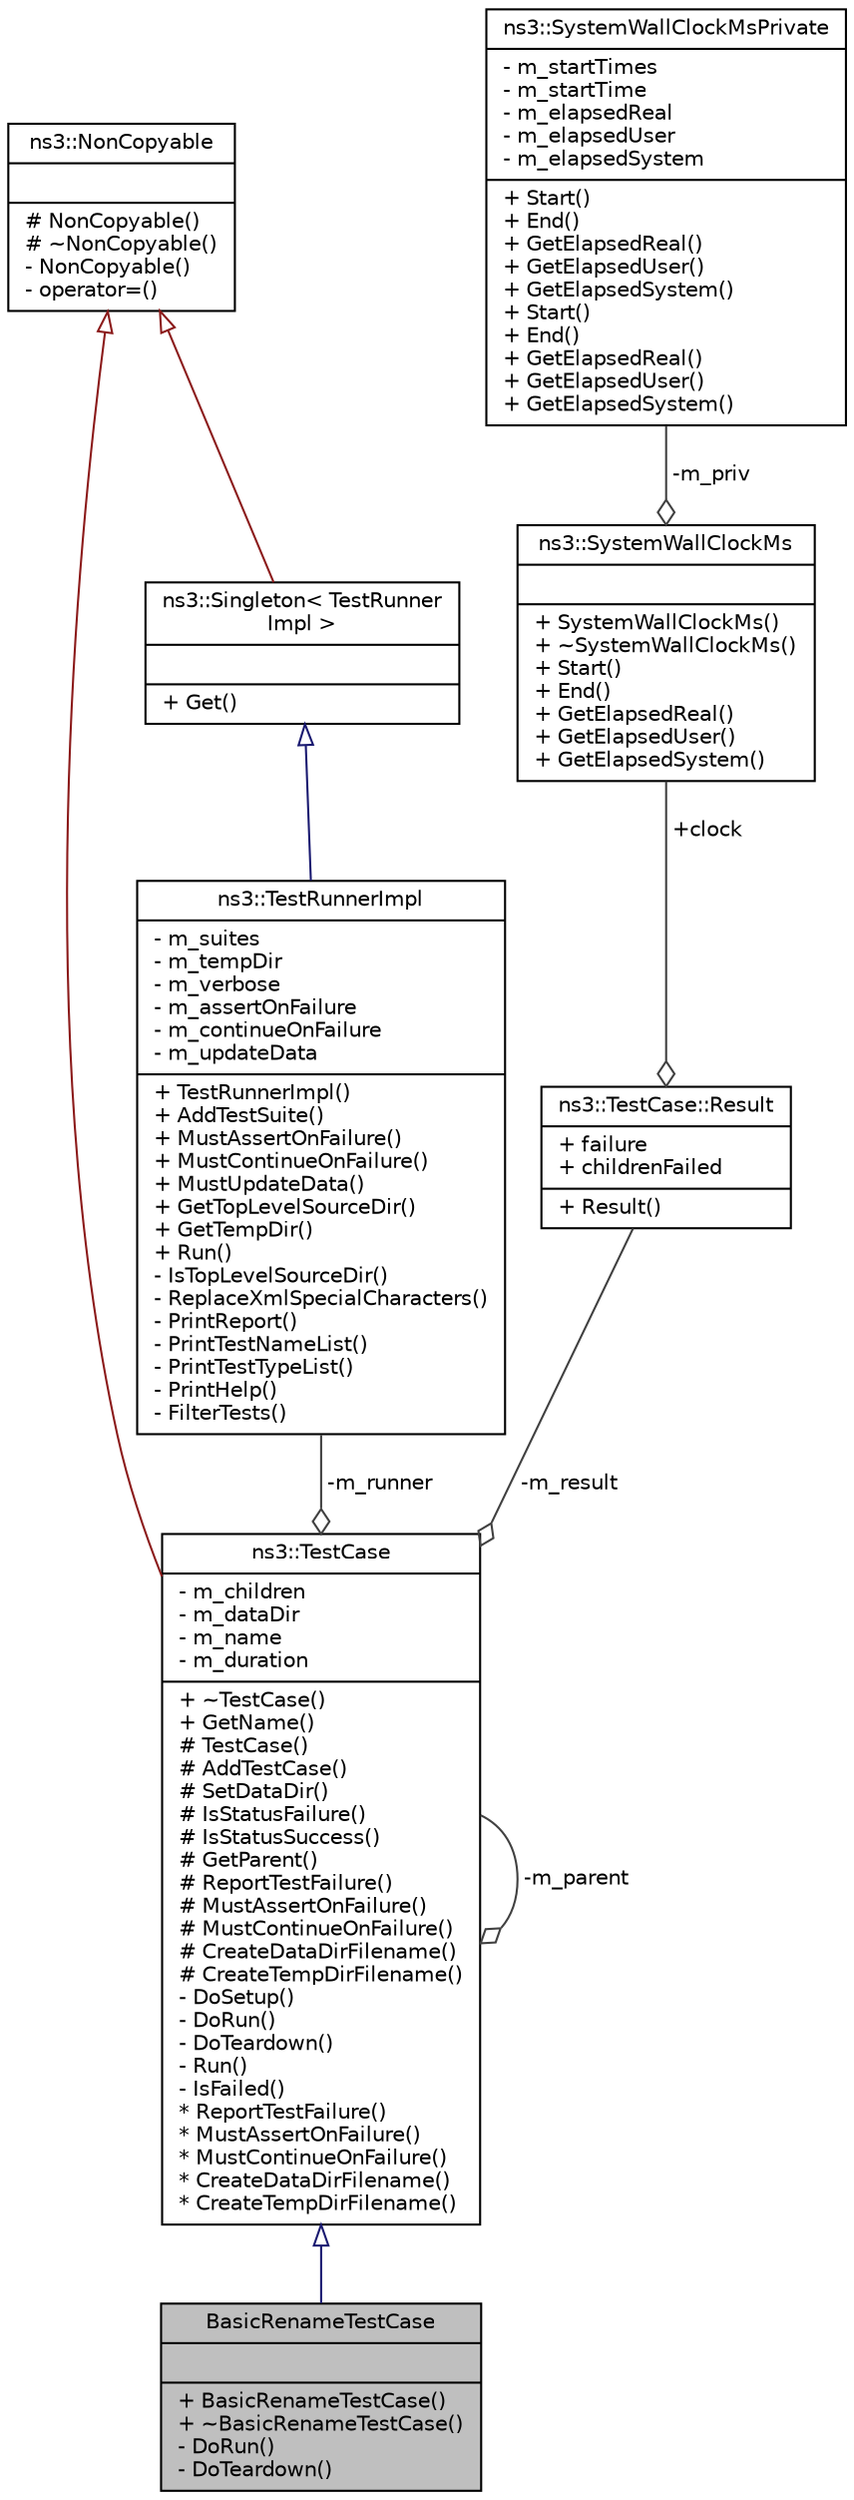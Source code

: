 digraph "BasicRenameTestCase"
{
  edge [fontname="Helvetica",fontsize="10",labelfontname="Helvetica",labelfontsize="10"];
  node [fontname="Helvetica",fontsize="10",shape=record];
  Node1 [label="{BasicRenameTestCase\n||+ BasicRenameTestCase()\l+ ~BasicRenameTestCase()\l- DoRun()\l- DoTeardown()\l}",height=0.2,width=0.4,color="black", fillcolor="grey75", style="filled", fontcolor="black"];
  Node2 -> Node1 [dir="back",color="midnightblue",fontsize="10",style="solid",arrowtail="onormal"];
  Node2 [label="{ns3::TestCase\n|- m_children\l- m_dataDir\l- m_name\l- m_duration\l|+ ~TestCase()\l+ GetName()\l# TestCase()\l# AddTestCase()\l# SetDataDir()\l# IsStatusFailure()\l# IsStatusSuccess()\l# GetParent()\l# ReportTestFailure()\l# MustAssertOnFailure()\l# MustContinueOnFailure()\l# CreateDataDirFilename()\l# CreateTempDirFilename()\l- DoSetup()\l- DoRun()\l- DoTeardown()\l- Run()\l- IsFailed()\l* ReportTestFailure()\l* MustAssertOnFailure()\l* MustContinueOnFailure()\l* CreateDataDirFilename()\l* CreateTempDirFilename()\l}",height=0.2,width=0.4,color="black", fillcolor="white", style="filled",URL="$dd/d88/classns3_1_1TestCase.html",tooltip="encapsulates test code "];
  Node3 -> Node2 [dir="back",color="firebrick4",fontsize="10",style="solid",arrowtail="onormal"];
  Node3 [label="{ns3::NonCopyable\n||# NonCopyable()\l# ~NonCopyable()\l- NonCopyable()\l- operator=()\l}",height=0.2,width=0.4,color="black", fillcolor="white", style="filled",URL="$da/dd1/classns3_1_1NonCopyable.html"];
  Node4 -> Node2 [color="grey25",fontsize="10",style="solid",label=" -m_runner" ,arrowhead="odiamond"];
  Node4 [label="{ns3::TestRunnerImpl\n|- m_suites\l- m_tempDir\l- m_verbose\l- m_assertOnFailure\l- m_continueOnFailure\l- m_updateData\l|+ TestRunnerImpl()\l+ AddTestSuite()\l+ MustAssertOnFailure()\l+ MustContinueOnFailure()\l+ MustUpdateData()\l+ GetTopLevelSourceDir()\l+ GetTempDir()\l+ Run()\l- IsTopLevelSourceDir()\l- ReplaceXmlSpecialCharacters()\l- PrintReport()\l- PrintTestNameList()\l- PrintTestTypeList()\l- PrintHelp()\l- FilterTests()\l}",height=0.2,width=0.4,color="black", fillcolor="white", style="filled",URL="$d7/d71/classns3_1_1TestRunnerImpl.html"];
  Node5 -> Node4 [dir="back",color="midnightblue",fontsize="10",style="solid",arrowtail="onormal"];
  Node5 [label="{ns3::Singleton\< TestRunner\lImpl \>\n||+ Get()\l}",height=0.2,width=0.4,color="black", fillcolor="white", style="filled",URL="$d8/d77/classns3_1_1Singleton.html"];
  Node3 -> Node5 [dir="back",color="firebrick4",fontsize="10",style="solid",arrowtail="onormal"];
  Node2 -> Node2 [color="grey25",fontsize="10",style="solid",label=" -m_parent" ,arrowhead="odiamond"];
  Node6 -> Node2 [color="grey25",fontsize="10",style="solid",label=" -m_result" ,arrowhead="odiamond"];
  Node6 [label="{ns3::TestCase::Result\n|+ failure\l+ childrenFailed\l|+ Result()\l}",height=0.2,width=0.4,color="black", fillcolor="white", style="filled",URL="$de/d25/structns3_1_1TestCase_1_1Result.html"];
  Node7 -> Node6 [color="grey25",fontsize="10",style="solid",label=" +clock" ,arrowhead="odiamond"];
  Node7 [label="{ns3::SystemWallClockMs\n||+ SystemWallClockMs()\l+ ~SystemWallClockMs()\l+ Start()\l+ End()\l+ GetElapsedReal()\l+ GetElapsedUser()\l+ GetElapsedSystem()\l}",height=0.2,width=0.4,color="black", fillcolor="white", style="filled",URL="$dc/dd4/classns3_1_1SystemWallClockMs.html",tooltip="Measure elapsed wall clock time in milliseconds. "];
  Node8 -> Node7 [color="grey25",fontsize="10",style="solid",label=" -m_priv" ,arrowhead="odiamond"];
  Node8 [label="{ns3::SystemWallClockMsPrivate\n|- m_startTimes\l- m_startTime\l- m_elapsedReal\l- m_elapsedUser\l- m_elapsedSystem\l|+ Start()\l+ End()\l+ GetElapsedReal()\l+ GetElapsedUser()\l+ GetElapsedSystem()\l+ Start()\l+ End()\l+ GetElapsedReal()\l+ GetElapsedUser()\l+ GetElapsedSystem()\l}",height=0.2,width=0.4,color="black", fillcolor="white", style="filled",URL="$db/da6/classns3_1_1SystemWallClockMsPrivate.html",tooltip="System-dependent implementation for SystemWallClockMs. "];
}
